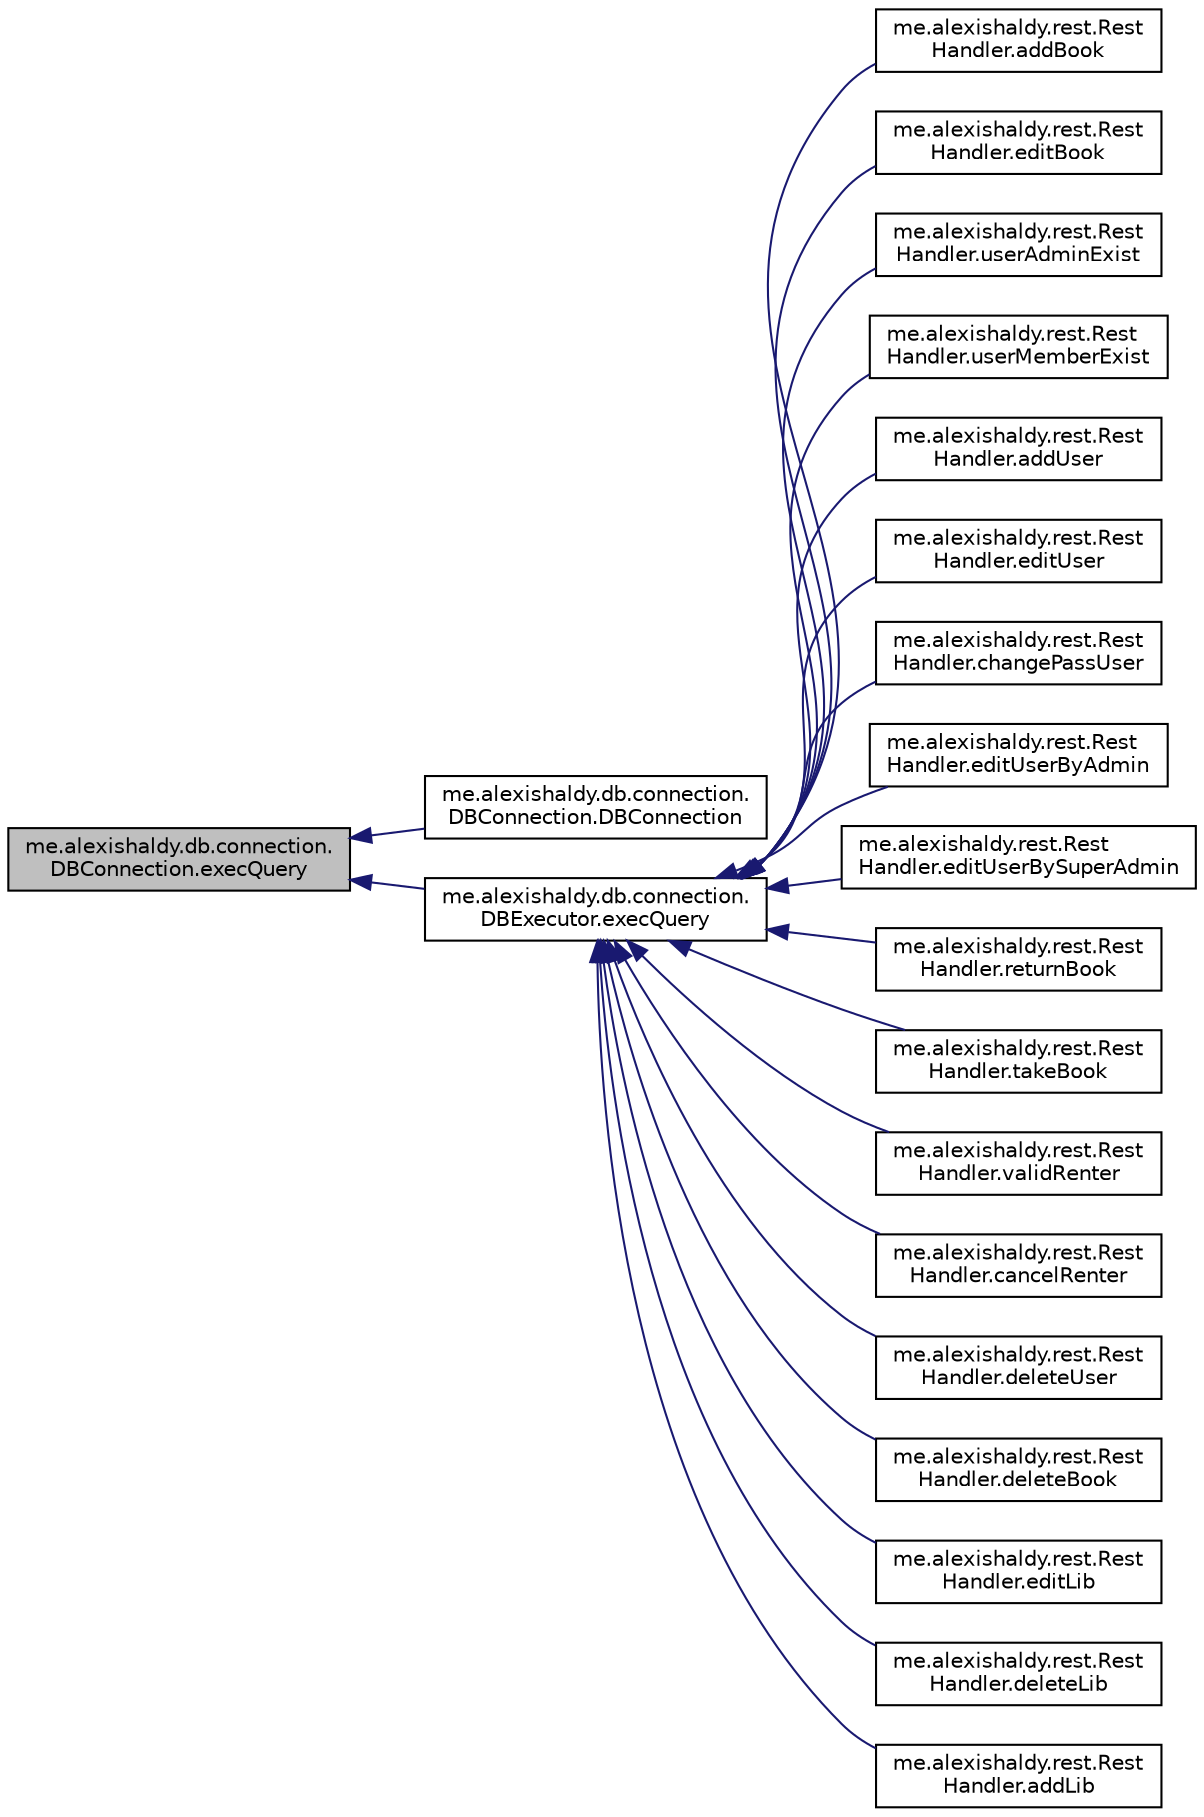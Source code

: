 digraph "me.alexishaldy.db.connection.DBConnection.execQuery"
{
  edge [fontname="Helvetica",fontsize="10",labelfontname="Helvetica",labelfontsize="10"];
  node [fontname="Helvetica",fontsize="10",shape=record];
  rankdir="LR";
  Node8 [label="me.alexishaldy.db.connection.\lDBConnection.execQuery",height=0.2,width=0.4,color="black", fillcolor="grey75", style="filled", fontcolor="black"];
  Node8 -> Node9 [dir="back",color="midnightblue",fontsize="10",style="solid",fontname="Helvetica"];
  Node9 [label="me.alexishaldy.db.connection.\lDBConnection.DBConnection",height=0.2,width=0.4,color="black", fillcolor="white", style="filled",URL="$classme_1_1alexishaldy_1_1db_1_1connection_1_1_d_b_connection.html#a248608834aea5e237913ee3a92faddba"];
  Node8 -> Node10 [dir="back",color="midnightblue",fontsize="10",style="solid",fontname="Helvetica"];
  Node10 [label="me.alexishaldy.db.connection.\lDBExecutor.execQuery",height=0.2,width=0.4,color="black", fillcolor="white", style="filled",URL="$classme_1_1alexishaldy_1_1db_1_1connection_1_1_d_b_executor.html#a8ad33fd1eb3c803b2db9d4cd23130789"];
  Node10 -> Node11 [dir="back",color="midnightblue",fontsize="10",style="solid",fontname="Helvetica"];
  Node11 [label="me.alexishaldy.rest.Rest\lHandler.addBook",height=0.2,width=0.4,color="black", fillcolor="white", style="filled",URL="$classme_1_1alexishaldy_1_1rest_1_1_rest_handler.html#aeacb2e29e00a1a185614220cf95b771c"];
  Node10 -> Node12 [dir="back",color="midnightblue",fontsize="10",style="solid",fontname="Helvetica"];
  Node12 [label="me.alexishaldy.rest.Rest\lHandler.editBook",height=0.2,width=0.4,color="black", fillcolor="white", style="filled",URL="$classme_1_1alexishaldy_1_1rest_1_1_rest_handler.html#ab20fdefc51521db189b03ce9d50c096e"];
  Node10 -> Node13 [dir="back",color="midnightblue",fontsize="10",style="solid",fontname="Helvetica"];
  Node13 [label="me.alexishaldy.rest.Rest\lHandler.userAdminExist",height=0.2,width=0.4,color="black", fillcolor="white", style="filled",URL="$classme_1_1alexishaldy_1_1rest_1_1_rest_handler.html#aef44e016101a4940b880ff67056dae94"];
  Node10 -> Node14 [dir="back",color="midnightblue",fontsize="10",style="solid",fontname="Helvetica"];
  Node14 [label="me.alexishaldy.rest.Rest\lHandler.userMemberExist",height=0.2,width=0.4,color="black", fillcolor="white", style="filled",URL="$classme_1_1alexishaldy_1_1rest_1_1_rest_handler.html#a125c9dfda04093e07d55a2b04b7fc47f"];
  Node10 -> Node15 [dir="back",color="midnightblue",fontsize="10",style="solid",fontname="Helvetica"];
  Node15 [label="me.alexishaldy.rest.Rest\lHandler.addUser",height=0.2,width=0.4,color="black", fillcolor="white", style="filled",URL="$classme_1_1alexishaldy_1_1rest_1_1_rest_handler.html#ab8bc7dab33d88bba5ebfa1411b32e9e7"];
  Node10 -> Node16 [dir="back",color="midnightblue",fontsize="10",style="solid",fontname="Helvetica"];
  Node16 [label="me.alexishaldy.rest.Rest\lHandler.editUser",height=0.2,width=0.4,color="black", fillcolor="white", style="filled",URL="$classme_1_1alexishaldy_1_1rest_1_1_rest_handler.html#a5eb2f280a71218b44bc6ecd033fe2ad6"];
  Node10 -> Node17 [dir="back",color="midnightblue",fontsize="10",style="solid",fontname="Helvetica"];
  Node17 [label="me.alexishaldy.rest.Rest\lHandler.changePassUser",height=0.2,width=0.4,color="black", fillcolor="white", style="filled",URL="$classme_1_1alexishaldy_1_1rest_1_1_rest_handler.html#a386af840e93ed8b4ebd3c425283b5b01"];
  Node10 -> Node18 [dir="back",color="midnightblue",fontsize="10",style="solid",fontname="Helvetica"];
  Node18 [label="me.alexishaldy.rest.Rest\lHandler.editUserByAdmin",height=0.2,width=0.4,color="black", fillcolor="white", style="filled",URL="$classme_1_1alexishaldy_1_1rest_1_1_rest_handler.html#a5f8d328c53b9ac9054c87acea72de4a8"];
  Node10 -> Node19 [dir="back",color="midnightblue",fontsize="10",style="solid",fontname="Helvetica"];
  Node19 [label="me.alexishaldy.rest.Rest\lHandler.editUserBySuperAdmin",height=0.2,width=0.4,color="black", fillcolor="white", style="filled",URL="$classme_1_1alexishaldy_1_1rest_1_1_rest_handler.html#ad036da809f1a7d3f6f647ff4825b8fc7"];
  Node10 -> Node20 [dir="back",color="midnightblue",fontsize="10",style="solid",fontname="Helvetica"];
  Node20 [label="me.alexishaldy.rest.Rest\lHandler.returnBook",height=0.2,width=0.4,color="black", fillcolor="white", style="filled",URL="$classme_1_1alexishaldy_1_1rest_1_1_rest_handler.html#a54409a8c2152996d1c5cce29d42f46ed"];
  Node10 -> Node21 [dir="back",color="midnightblue",fontsize="10",style="solid",fontname="Helvetica"];
  Node21 [label="me.alexishaldy.rest.Rest\lHandler.takeBook",height=0.2,width=0.4,color="black", fillcolor="white", style="filled",URL="$classme_1_1alexishaldy_1_1rest_1_1_rest_handler.html#aebbc131bbb11e313c6b7ab2a3e504057"];
  Node10 -> Node22 [dir="back",color="midnightblue",fontsize="10",style="solid",fontname="Helvetica"];
  Node22 [label="me.alexishaldy.rest.Rest\lHandler.validRenter",height=0.2,width=0.4,color="black", fillcolor="white", style="filled",URL="$classme_1_1alexishaldy_1_1rest_1_1_rest_handler.html#a772bc1cc2544ada9a20547b7fc23c8cc"];
  Node10 -> Node23 [dir="back",color="midnightblue",fontsize="10",style="solid",fontname="Helvetica"];
  Node23 [label="me.alexishaldy.rest.Rest\lHandler.cancelRenter",height=0.2,width=0.4,color="black", fillcolor="white", style="filled",URL="$classme_1_1alexishaldy_1_1rest_1_1_rest_handler.html#a2c3093fdb6317c7b928315da79bea037"];
  Node10 -> Node24 [dir="back",color="midnightblue",fontsize="10",style="solid",fontname="Helvetica"];
  Node24 [label="me.alexishaldy.rest.Rest\lHandler.deleteUser",height=0.2,width=0.4,color="black", fillcolor="white", style="filled",URL="$classme_1_1alexishaldy_1_1rest_1_1_rest_handler.html#a952c6138683ba35e2fc8118b8ca7c01a"];
  Node10 -> Node25 [dir="back",color="midnightblue",fontsize="10",style="solid",fontname="Helvetica"];
  Node25 [label="me.alexishaldy.rest.Rest\lHandler.deleteBook",height=0.2,width=0.4,color="black", fillcolor="white", style="filled",URL="$classme_1_1alexishaldy_1_1rest_1_1_rest_handler.html#a0ff9141c937dacae5e08886300696b33"];
  Node10 -> Node26 [dir="back",color="midnightblue",fontsize="10",style="solid",fontname="Helvetica"];
  Node26 [label="me.alexishaldy.rest.Rest\lHandler.editLib",height=0.2,width=0.4,color="black", fillcolor="white", style="filled",URL="$classme_1_1alexishaldy_1_1rest_1_1_rest_handler.html#a132f91c9c3b74822139a7340d4423e3c"];
  Node10 -> Node27 [dir="back",color="midnightblue",fontsize="10",style="solid",fontname="Helvetica"];
  Node27 [label="me.alexishaldy.rest.Rest\lHandler.deleteLib",height=0.2,width=0.4,color="black", fillcolor="white", style="filled",URL="$classme_1_1alexishaldy_1_1rest_1_1_rest_handler.html#ae7795b1b3916f14c3648f5afe210545a"];
  Node10 -> Node28 [dir="back",color="midnightblue",fontsize="10",style="solid",fontname="Helvetica"];
  Node28 [label="me.alexishaldy.rest.Rest\lHandler.addLib",height=0.2,width=0.4,color="black", fillcolor="white", style="filled",URL="$classme_1_1alexishaldy_1_1rest_1_1_rest_handler.html#ac56e7c2cae20a43ff3e8970be392105c"];
}
